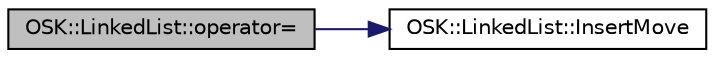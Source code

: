 digraph "OSK::LinkedList::operator="
{
 // LATEX_PDF_SIZE
  edge [fontname="Helvetica",fontsize="10",labelfontname="Helvetica",labelfontsize="10"];
  node [fontname="Helvetica",fontsize="10",shape=record];
  rankdir="LR";
  Node1 [label="OSK::LinkedList::operator=",height=0.2,width=0.4,color="black", fillcolor="grey75", style="filled", fontcolor="black",tooltip="Mueve los contenidos de la otra lista a esta lista."];
  Node1 -> Node2 [color="midnightblue",fontsize="10",style="solid",fontname="Helvetica"];
  Node2 [label="OSK::LinkedList::InsertMove",height=0.2,width=0.4,color="black", fillcolor="white", style="filled",URL="$class_o_s_k_1_1_linked_list.html#af702b793b58be5ff25e3e2c92fb3ee4d",tooltip="Añade un elemento a la lista."];
}
